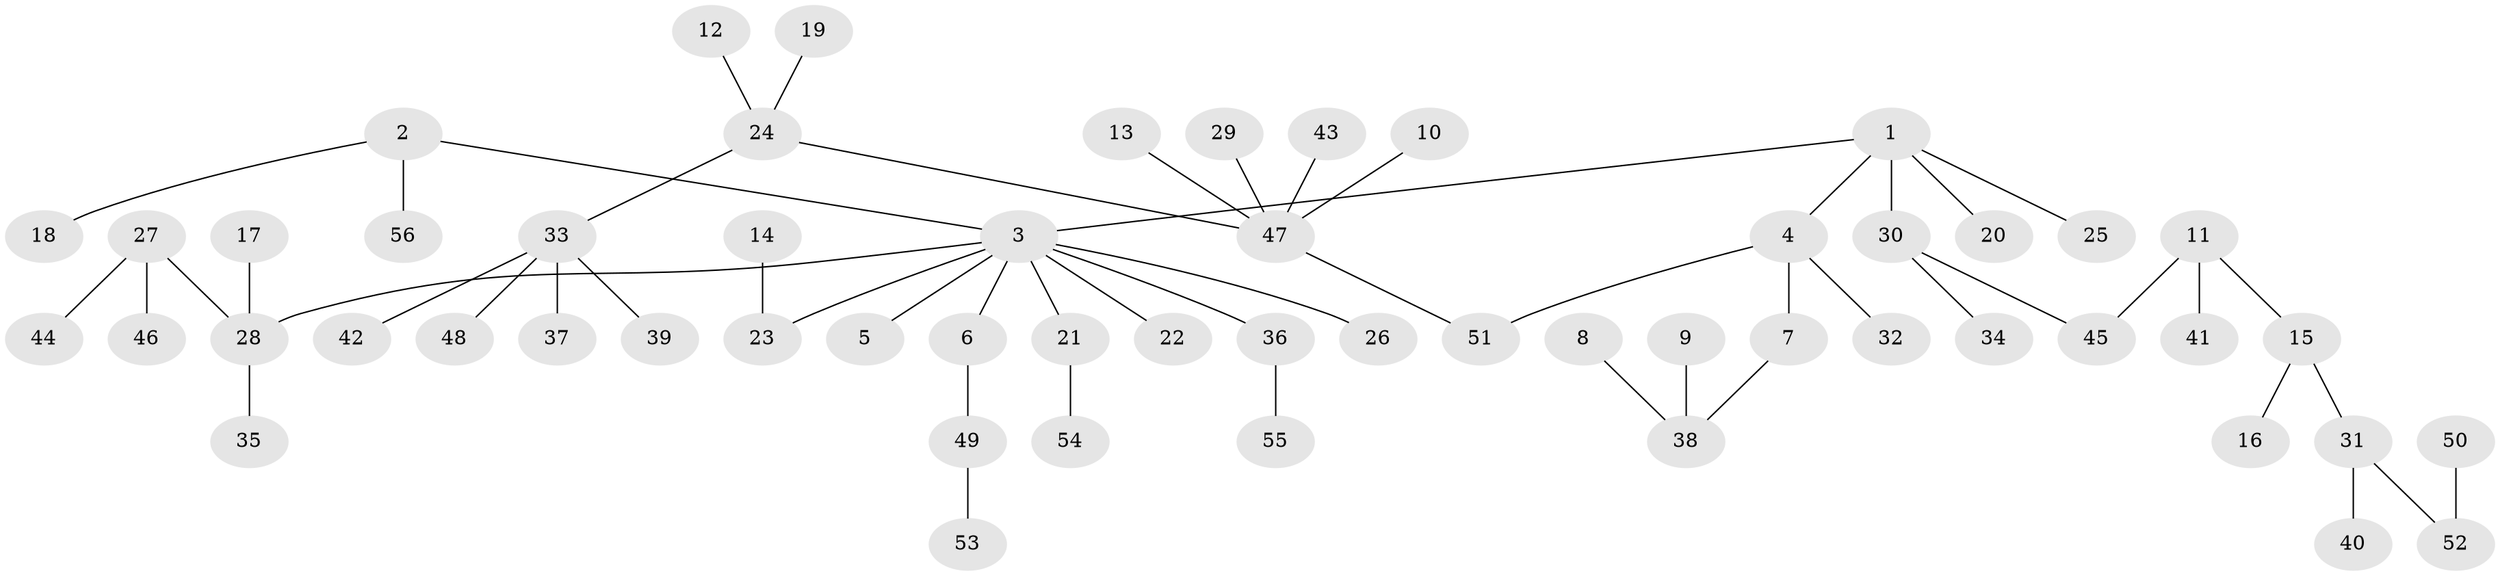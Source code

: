 // original degree distribution, {3: 0.15178571428571427, 9: 0.008928571428571428, 4: 0.0625, 2: 0.2767857142857143, 5: 0.03571428571428571, 1: 0.4642857142857143}
// Generated by graph-tools (version 1.1) at 2025/50/03/09/25 03:50:23]
// undirected, 56 vertices, 55 edges
graph export_dot {
graph [start="1"]
  node [color=gray90,style=filled];
  1;
  2;
  3;
  4;
  5;
  6;
  7;
  8;
  9;
  10;
  11;
  12;
  13;
  14;
  15;
  16;
  17;
  18;
  19;
  20;
  21;
  22;
  23;
  24;
  25;
  26;
  27;
  28;
  29;
  30;
  31;
  32;
  33;
  34;
  35;
  36;
  37;
  38;
  39;
  40;
  41;
  42;
  43;
  44;
  45;
  46;
  47;
  48;
  49;
  50;
  51;
  52;
  53;
  54;
  55;
  56;
  1 -- 3 [weight=1.0];
  1 -- 4 [weight=1.0];
  1 -- 20 [weight=1.0];
  1 -- 25 [weight=1.0];
  1 -- 30 [weight=1.0];
  2 -- 3 [weight=1.0];
  2 -- 18 [weight=1.0];
  2 -- 56 [weight=1.0];
  3 -- 5 [weight=1.0];
  3 -- 6 [weight=1.0];
  3 -- 21 [weight=1.0];
  3 -- 22 [weight=1.0];
  3 -- 23 [weight=1.0];
  3 -- 26 [weight=1.0];
  3 -- 28 [weight=1.0];
  3 -- 36 [weight=1.0];
  4 -- 7 [weight=1.0];
  4 -- 32 [weight=1.0];
  4 -- 51 [weight=1.0];
  6 -- 49 [weight=1.0];
  7 -- 38 [weight=1.0];
  8 -- 38 [weight=1.0];
  9 -- 38 [weight=1.0];
  10 -- 47 [weight=1.0];
  11 -- 15 [weight=1.0];
  11 -- 41 [weight=1.0];
  11 -- 45 [weight=1.0];
  12 -- 24 [weight=1.0];
  13 -- 47 [weight=1.0];
  14 -- 23 [weight=1.0];
  15 -- 16 [weight=1.0];
  15 -- 31 [weight=1.0];
  17 -- 28 [weight=1.0];
  19 -- 24 [weight=1.0];
  21 -- 54 [weight=1.0];
  24 -- 33 [weight=1.0];
  24 -- 47 [weight=1.0];
  27 -- 28 [weight=1.0];
  27 -- 44 [weight=1.0];
  27 -- 46 [weight=1.0];
  28 -- 35 [weight=1.0];
  29 -- 47 [weight=1.0];
  30 -- 34 [weight=1.0];
  30 -- 45 [weight=1.0];
  31 -- 40 [weight=1.0];
  31 -- 52 [weight=1.0];
  33 -- 37 [weight=1.0];
  33 -- 39 [weight=1.0];
  33 -- 42 [weight=1.0];
  33 -- 48 [weight=1.0];
  36 -- 55 [weight=1.0];
  43 -- 47 [weight=1.0];
  47 -- 51 [weight=1.0];
  49 -- 53 [weight=1.0];
  50 -- 52 [weight=1.0];
}
